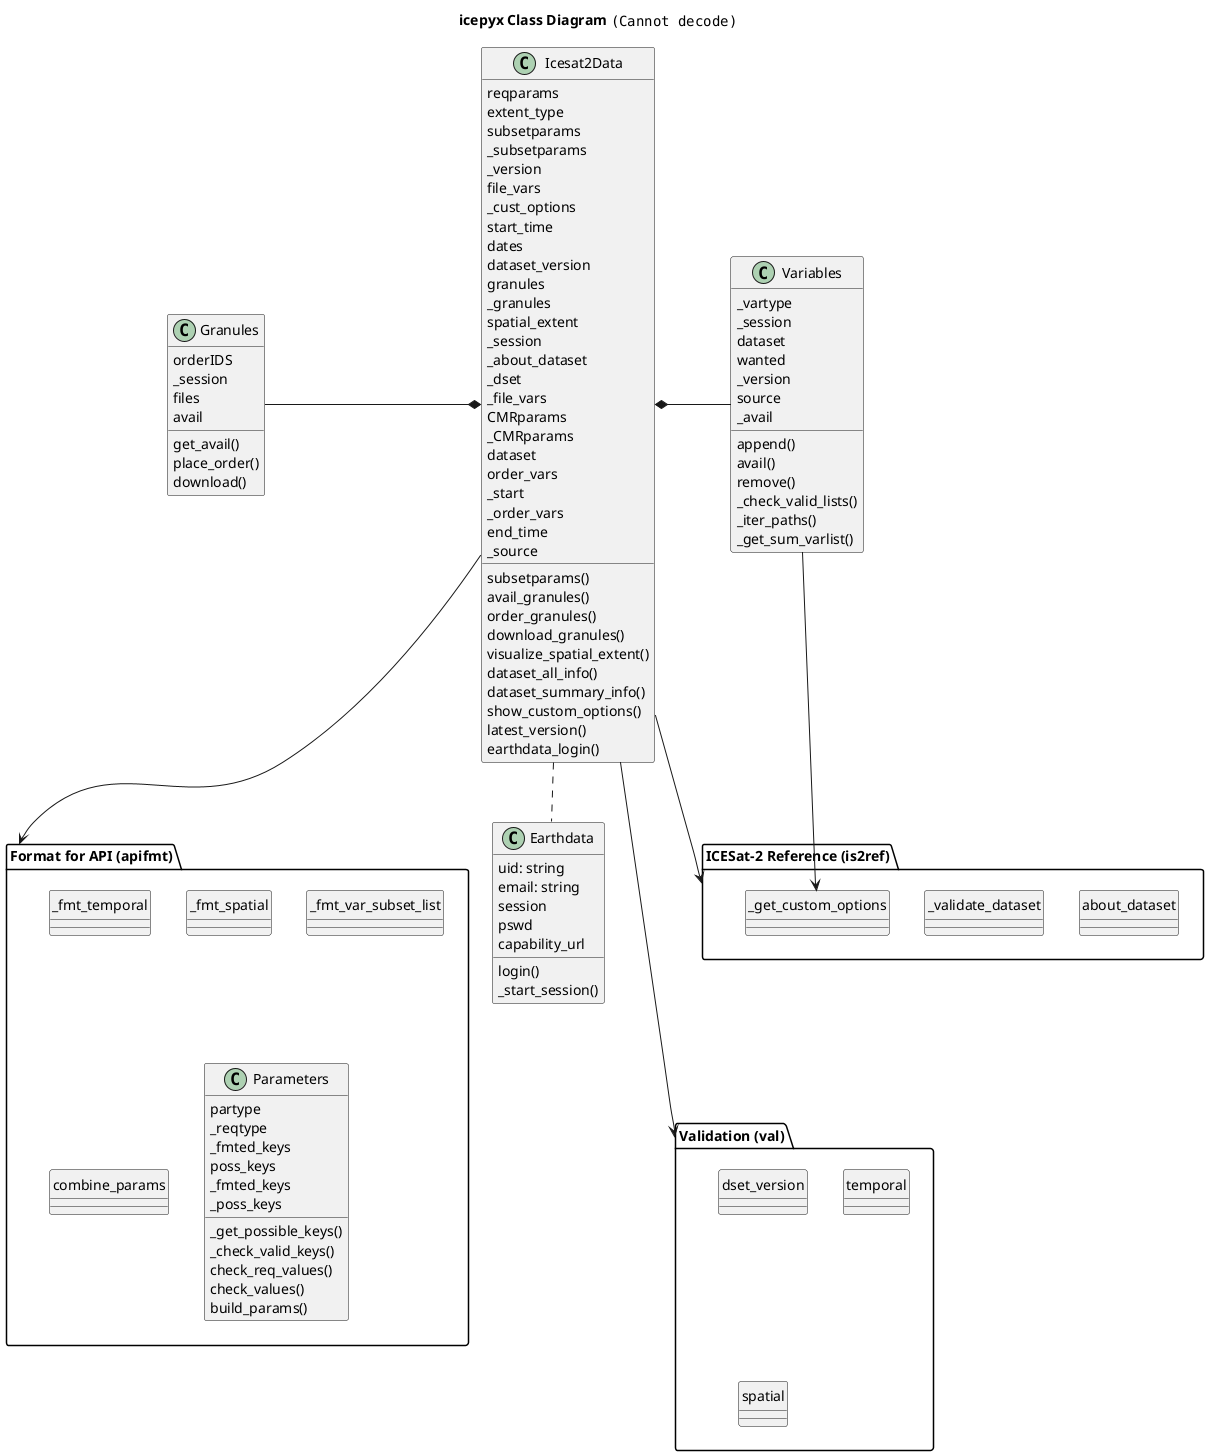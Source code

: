 @startuml
title **icepyx Class Diagram** <img: ../_static/icepyx_v2_oval_tiny-uml.PNG>

class Icesat2Data {
    reqparams
    extent_type
    subsetparams
    _subsetparams
    _version
    file_vars
    _cust_options
    start_time
    dates 
    dataset_version
    granules 
    _granules
    spatial_extent
    _session
    _about_dataset
    _dset 
    _file_vars
    CMRparams
    _CMRparams
    dataset 
    order_vars
    _start 
    _order_vars
    end_time
    _source
    subsetparams()
    avail_granules()
    order_granules()
    download_granules()
    visualize_spatial_extent()
    dataset_all_info()
    dataset_summary_info()
    show_custom_options()
    latest_version()
    earthdata_login()
}
class Earthdata {
    uid: string
    email: string
    session
    pswd
    capability_url
    login()
    _start_session()
}

class Granules {
    orderIDS
    _session 
    files 
    avail 
    get_avail()
    place_order()
    download()
}

class Variables {
    _vartype
    _session
    dataset
    wanted
    _version
    source
    _avail
    append()
    avail()
    remove()
    _check_valid_lists()
    _iter_paths()
    _get_sum_varlist()
}


package "ICESat-2 Reference (is2ref)" {
    class about_dataset{

    }
    hide about_dataset circle
    
    class _validate_dataset {

    }
    hide _validate_dataset circle

    class _get_custom_options {

    }
    hide _get_custom_options circle
}

package "Validation (val)" {
    class dset_version {

    }
    hide dset_version circle

    class temporal {

    }
    hide temporal circle

    class spatial {

    }
    hide spatial circle
}

'Try not using a package to help with layout (didn't change anything)
' class APIformatting.build_reqconfig_params {

' }
' hide APIformatting.build_reqconfig_params circle

' class APIformatting.build_CMR_params {

' }
' hide APIformatting.build_CMR_params circle

package "Format for API (apifmt)" {
    class _fmt_temporal {

    }
    hide _fmt_temporal circle

    class _fmt_spatial {

    }
    hide _fmt_spatial circle

    class  _fmt_var_subset_list {

    }
    hide  _fmt_var_subset_list circle

    class combine_params {

    }
    hide combine_params circle

    class Parameters {
    partype 
    _reqtype
    _fmted_keys
    poss_keys
    _fmted_keys
    _poss_keys
    _get_possible_keys()
    _check_valid_keys()
    check_req_values()
    check_values()
    build_params()
    }
}


Icesat2Data *-left- Granules 
Icesat2Data *-right- Variables 

'Icesat2Data -right-> about_dataset : is2ref.about_dataset
'Icesat2Data -right-> _get_custom_options : is2ref._get_custom_options
'Icesat2Data -right-> _validate_dataset : is2ref._validate_dataset
Icesat2Data -right-> "ICESat-2 Reference (is2ref)"

Icesat2Data -right-> "Validation (val)"
'Icesat2Data --> dset_version : val.dset_version
'Icesat2Data --> spatial : val.spatial
'Icesat2Data --> temporal: val.temporal

Icesat2Data -left-> "Format for API (apifmt)"
'Icesat2Data --> build_CMR_params: apifmt.build_CMR_params
'Icesat2Data -->  build_reqconfig_params : apifmt.build_reqconfig_params
' Icesat2Data -left-> APIformatting

Icesat2Data .down. Earthdata

Variables -down-> _get_custom_options

' Granules -[hidden]- APIformatting
' Earthdata -[hidden]- APIformatting
Granules -[hidden]- "Format for API (apifmt)"
Earthdata -[hidden]- "Format for API (apifmt)"
"ICESat-2 Reference (is2ref)" -[hidden]- "Validation (val)"
@enduml
